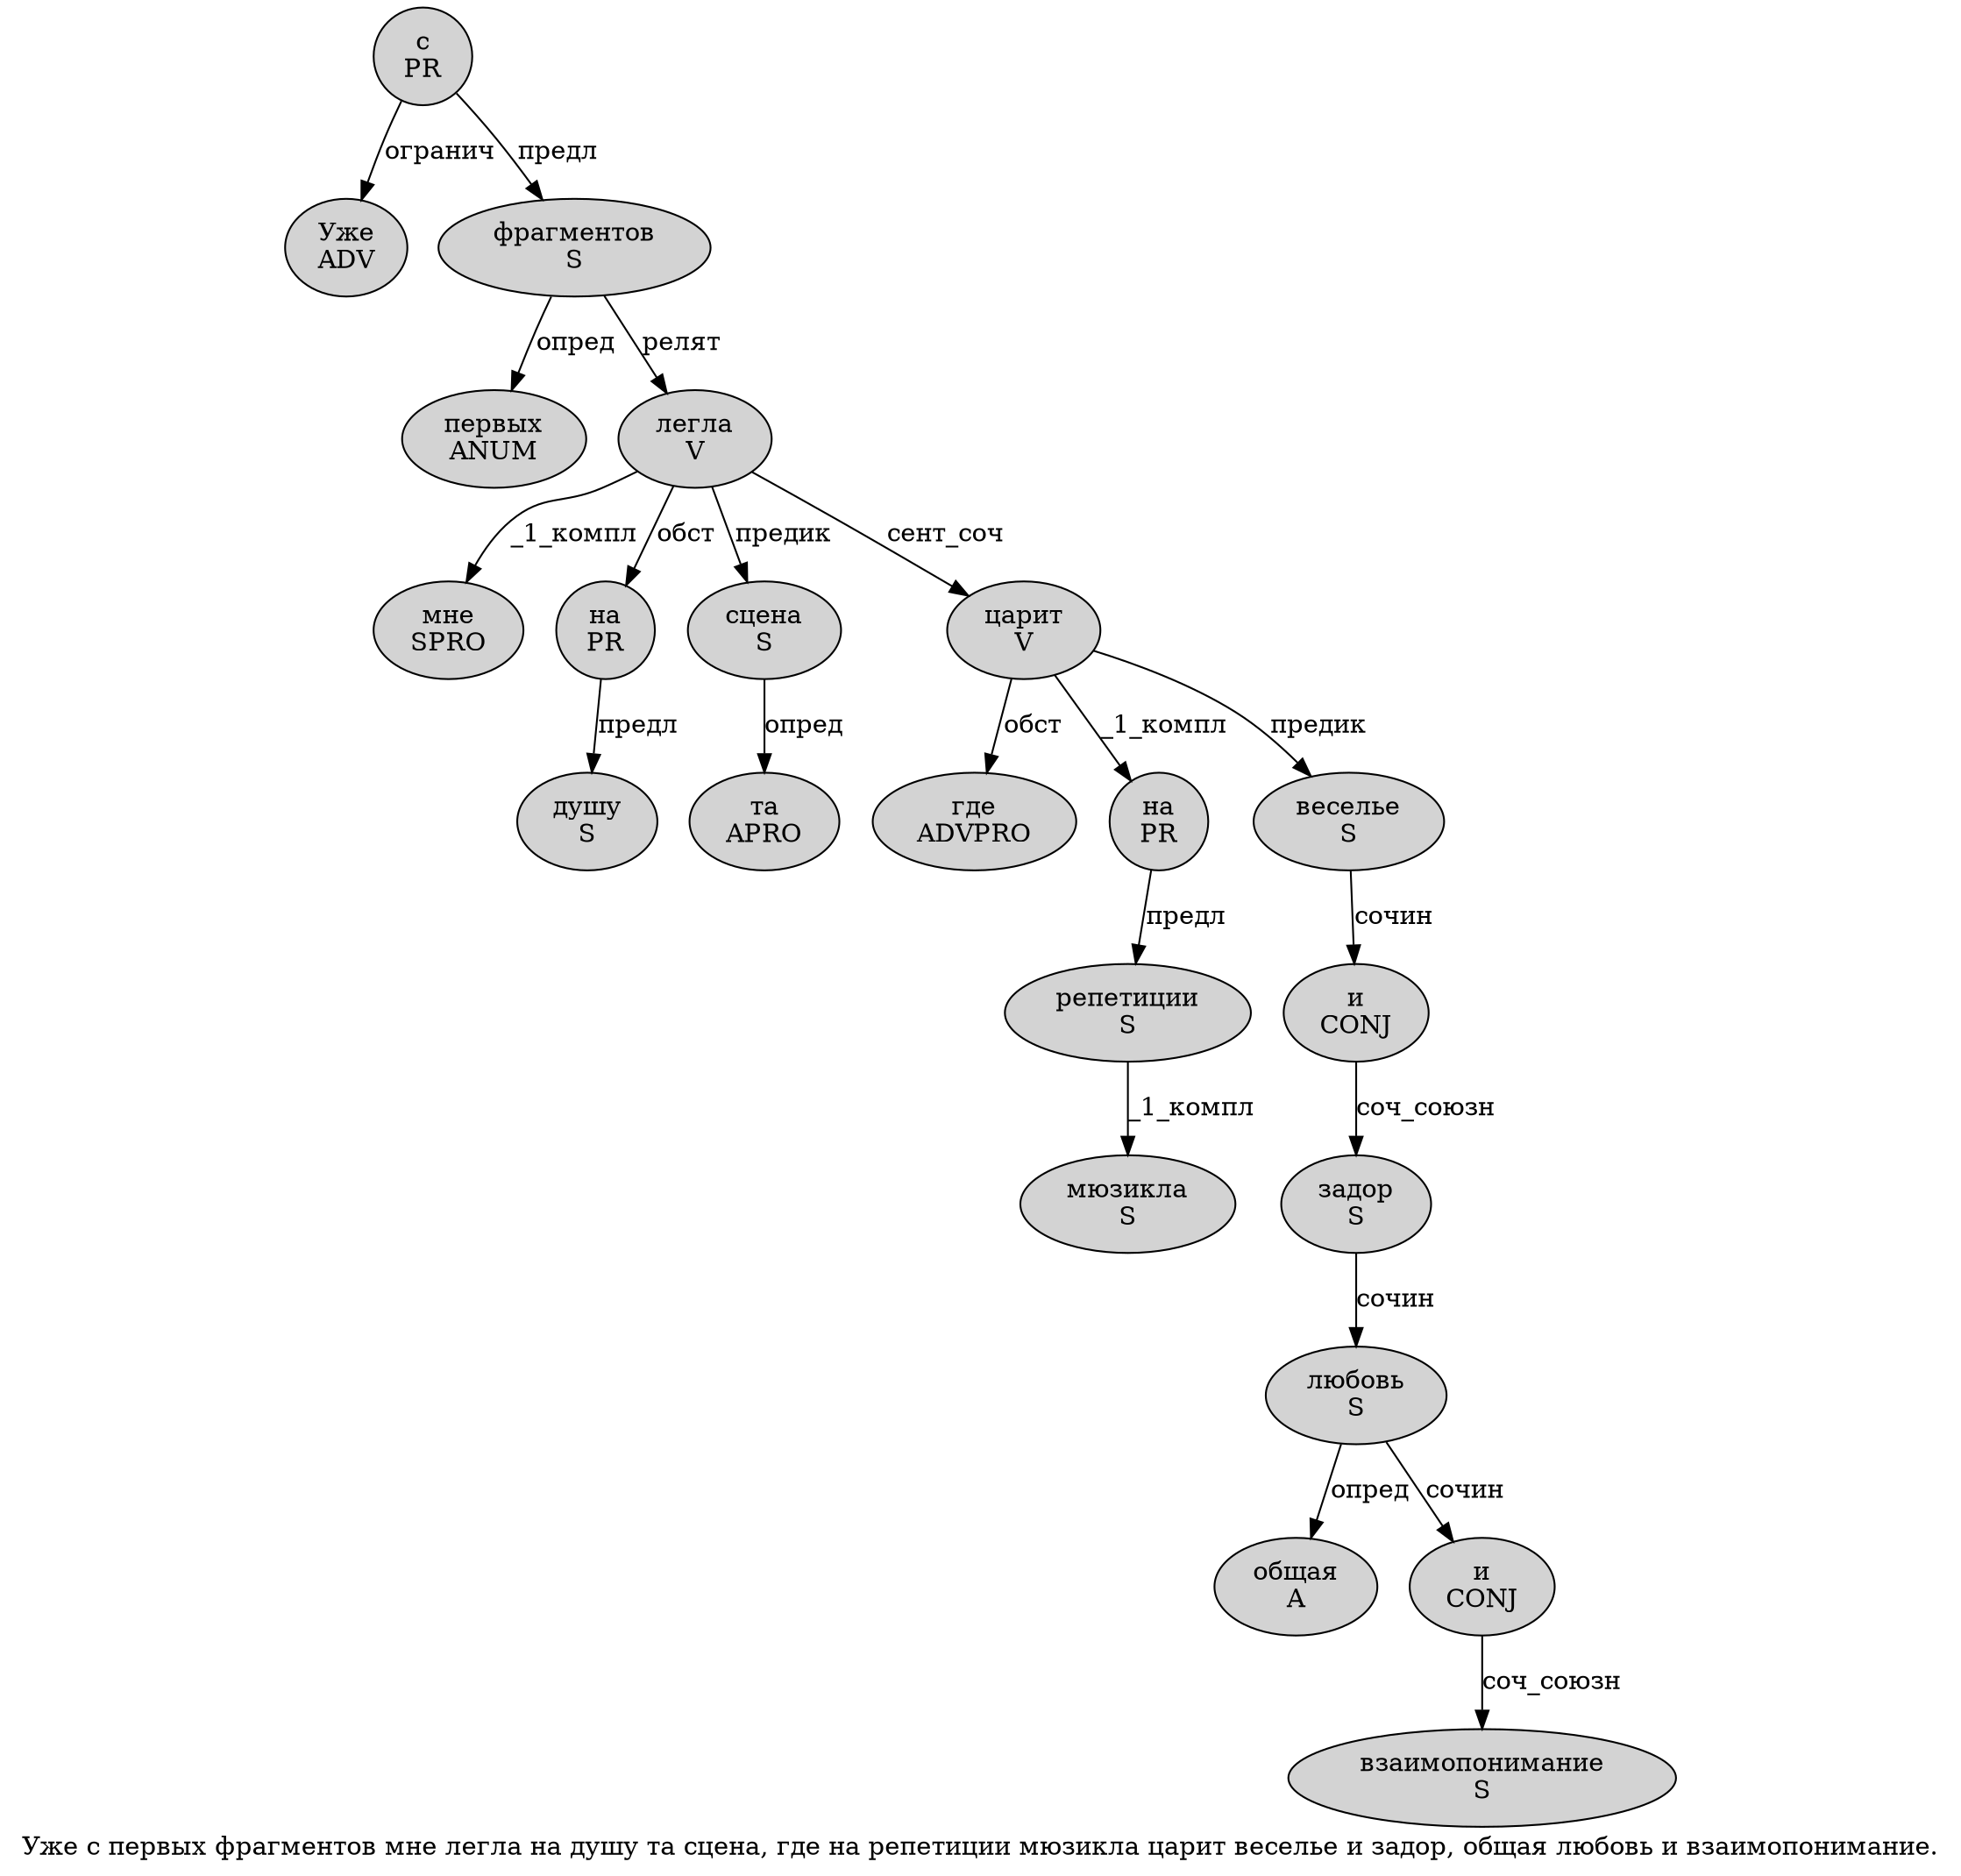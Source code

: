 digraph SENTENCE_1251 {
	graph [label="Уже с первых фрагментов мне легла на душу та сцена, где на репетиции мюзикла царит веселье и задор, общая любовь и взаимопонимание."]
	node [style=filled]
		0 [label="Уже
ADV" color="" fillcolor=lightgray penwidth=1 shape=ellipse]
		1 [label="с
PR" color="" fillcolor=lightgray penwidth=1 shape=ellipse]
		2 [label="первых
ANUM" color="" fillcolor=lightgray penwidth=1 shape=ellipse]
		3 [label="фрагментов
S" color="" fillcolor=lightgray penwidth=1 shape=ellipse]
		4 [label="мне
SPRO" color="" fillcolor=lightgray penwidth=1 shape=ellipse]
		5 [label="легла
V" color="" fillcolor=lightgray penwidth=1 shape=ellipse]
		6 [label="на
PR" color="" fillcolor=lightgray penwidth=1 shape=ellipse]
		7 [label="душу
S" color="" fillcolor=lightgray penwidth=1 shape=ellipse]
		8 [label="та
APRO" color="" fillcolor=lightgray penwidth=1 shape=ellipse]
		9 [label="сцена
S" color="" fillcolor=lightgray penwidth=1 shape=ellipse]
		11 [label="где
ADVPRO" color="" fillcolor=lightgray penwidth=1 shape=ellipse]
		12 [label="на
PR" color="" fillcolor=lightgray penwidth=1 shape=ellipse]
		13 [label="репетиции
S" color="" fillcolor=lightgray penwidth=1 shape=ellipse]
		14 [label="мюзикла
S" color="" fillcolor=lightgray penwidth=1 shape=ellipse]
		15 [label="царит
V" color="" fillcolor=lightgray penwidth=1 shape=ellipse]
		16 [label="веселье
S" color="" fillcolor=lightgray penwidth=1 shape=ellipse]
		17 [label="и
CONJ" color="" fillcolor=lightgray penwidth=1 shape=ellipse]
		18 [label="задор
S" color="" fillcolor=lightgray penwidth=1 shape=ellipse]
		20 [label="общая
A" color="" fillcolor=lightgray penwidth=1 shape=ellipse]
		21 [label="любовь
S" color="" fillcolor=lightgray penwidth=1 shape=ellipse]
		22 [label="и
CONJ" color="" fillcolor=lightgray penwidth=1 shape=ellipse]
		23 [label="взаимопонимание
S" color="" fillcolor=lightgray penwidth=1 shape=ellipse]
			9 -> 8 [label="опред"]
			18 -> 21 [label="сочин"]
			17 -> 18 [label="соч_союзн"]
			13 -> 14 [label="_1_компл"]
			3 -> 2 [label="опред"]
			3 -> 5 [label="релят"]
			1 -> 0 [label="огранич"]
			1 -> 3 [label="предл"]
			12 -> 13 [label="предл"]
			5 -> 4 [label="_1_компл"]
			5 -> 6 [label="обст"]
			5 -> 9 [label="предик"]
			5 -> 15 [label="сент_соч"]
			22 -> 23 [label="соч_союзн"]
			21 -> 20 [label="опред"]
			21 -> 22 [label="сочин"]
			16 -> 17 [label="сочин"]
			15 -> 11 [label="обст"]
			15 -> 12 [label="_1_компл"]
			15 -> 16 [label="предик"]
			6 -> 7 [label="предл"]
}